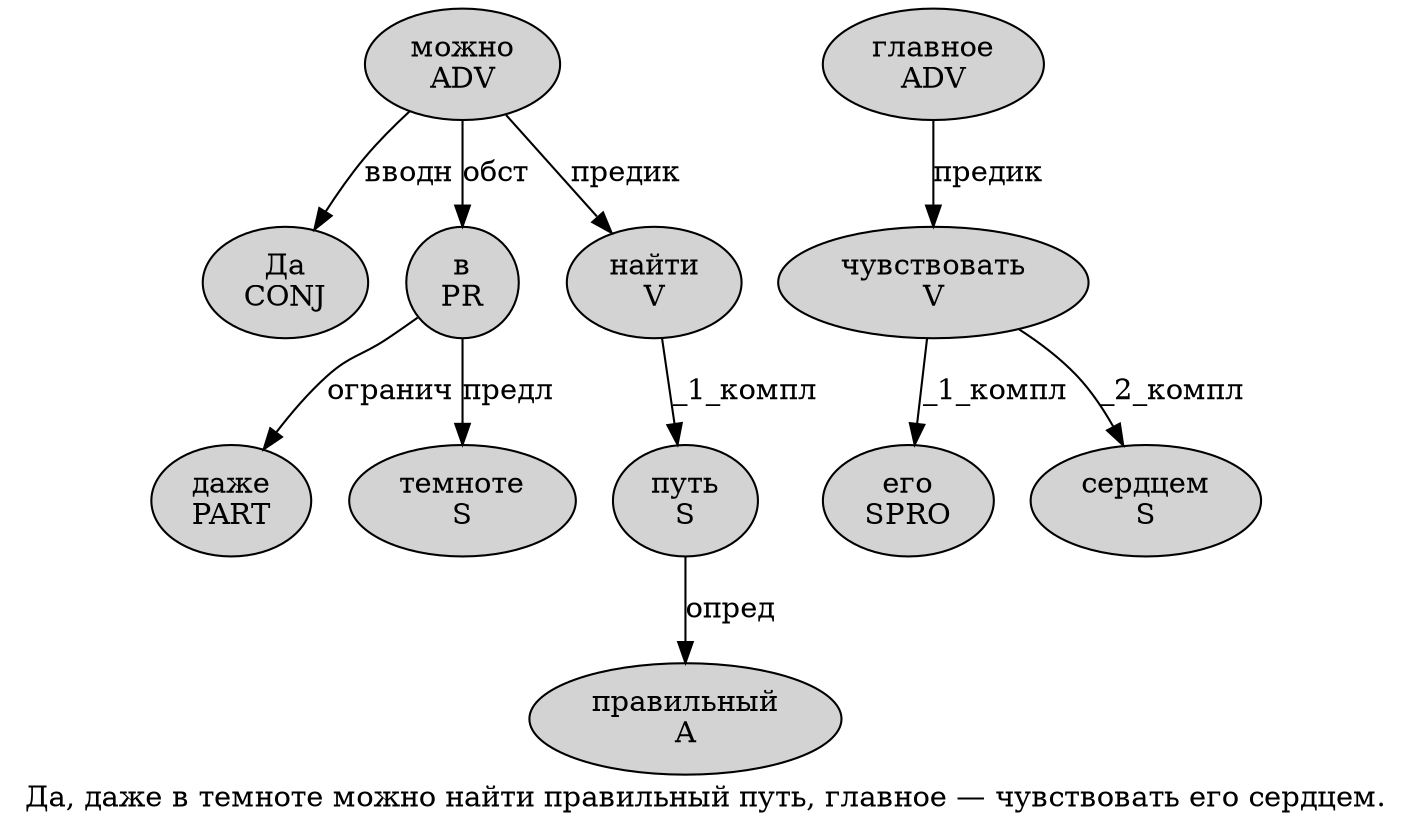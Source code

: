 digraph SENTENCE_662 {
	graph [label="Да, даже в темноте можно найти правильный путь, главное — чувствовать его сердцем."]
	node [style=filled]
		0 [label="Да
CONJ" color="" fillcolor=lightgray penwidth=1 shape=ellipse]
		2 [label="даже
PART" color="" fillcolor=lightgray penwidth=1 shape=ellipse]
		3 [label="в
PR" color="" fillcolor=lightgray penwidth=1 shape=ellipse]
		4 [label="темноте
S" color="" fillcolor=lightgray penwidth=1 shape=ellipse]
		5 [label="можно
ADV" color="" fillcolor=lightgray penwidth=1 shape=ellipse]
		6 [label="найти
V" color="" fillcolor=lightgray penwidth=1 shape=ellipse]
		7 [label="правильный
A" color="" fillcolor=lightgray penwidth=1 shape=ellipse]
		8 [label="путь
S" color="" fillcolor=lightgray penwidth=1 shape=ellipse]
		10 [label="главное
ADV" color="" fillcolor=lightgray penwidth=1 shape=ellipse]
		12 [label="чувствовать
V" color="" fillcolor=lightgray penwidth=1 shape=ellipse]
		13 [label="его
SPRO" color="" fillcolor=lightgray penwidth=1 shape=ellipse]
		14 [label="сердцем
S" color="" fillcolor=lightgray penwidth=1 shape=ellipse]
			5 -> 0 [label="вводн"]
			5 -> 3 [label="обст"]
			5 -> 6 [label="предик"]
			6 -> 8 [label="_1_компл"]
			3 -> 2 [label="огранич"]
			3 -> 4 [label="предл"]
			10 -> 12 [label="предик"]
			8 -> 7 [label="опред"]
			12 -> 13 [label="_1_компл"]
			12 -> 14 [label="_2_компл"]
}